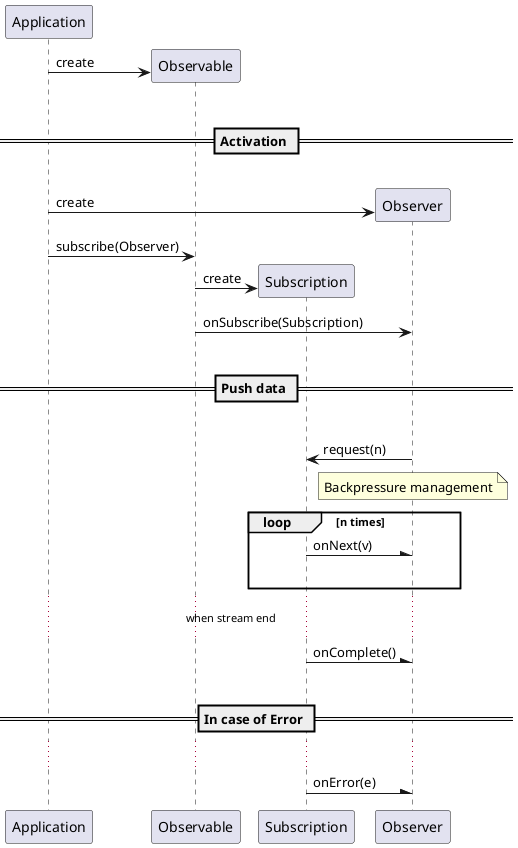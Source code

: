 @startuml
participant Application
participant Observable
participant Subscription
participant Observer

create Observable
Application -> Observable : create
|||
== Activation ==
|||
create Observer
Application -> Observer : create
Application -> Observable :  subscribe(Observer)
create Subscription
Observable -> Subscription : create
Observable -> Observer :  onSubscribe(Subscription)
|||
== Push data ==
|||
Observer -> Subscription : request(n)
note over Observer
 Backpressure management
end note
loop n times
  Subscription -\ Observer : onNext(v)
  |||
end
... when stream end ...
Subscription -\ Observer : onComplete()
|||
== In case of Error ==
...
Subscription -\ Observer : onError(e)
@enduml
